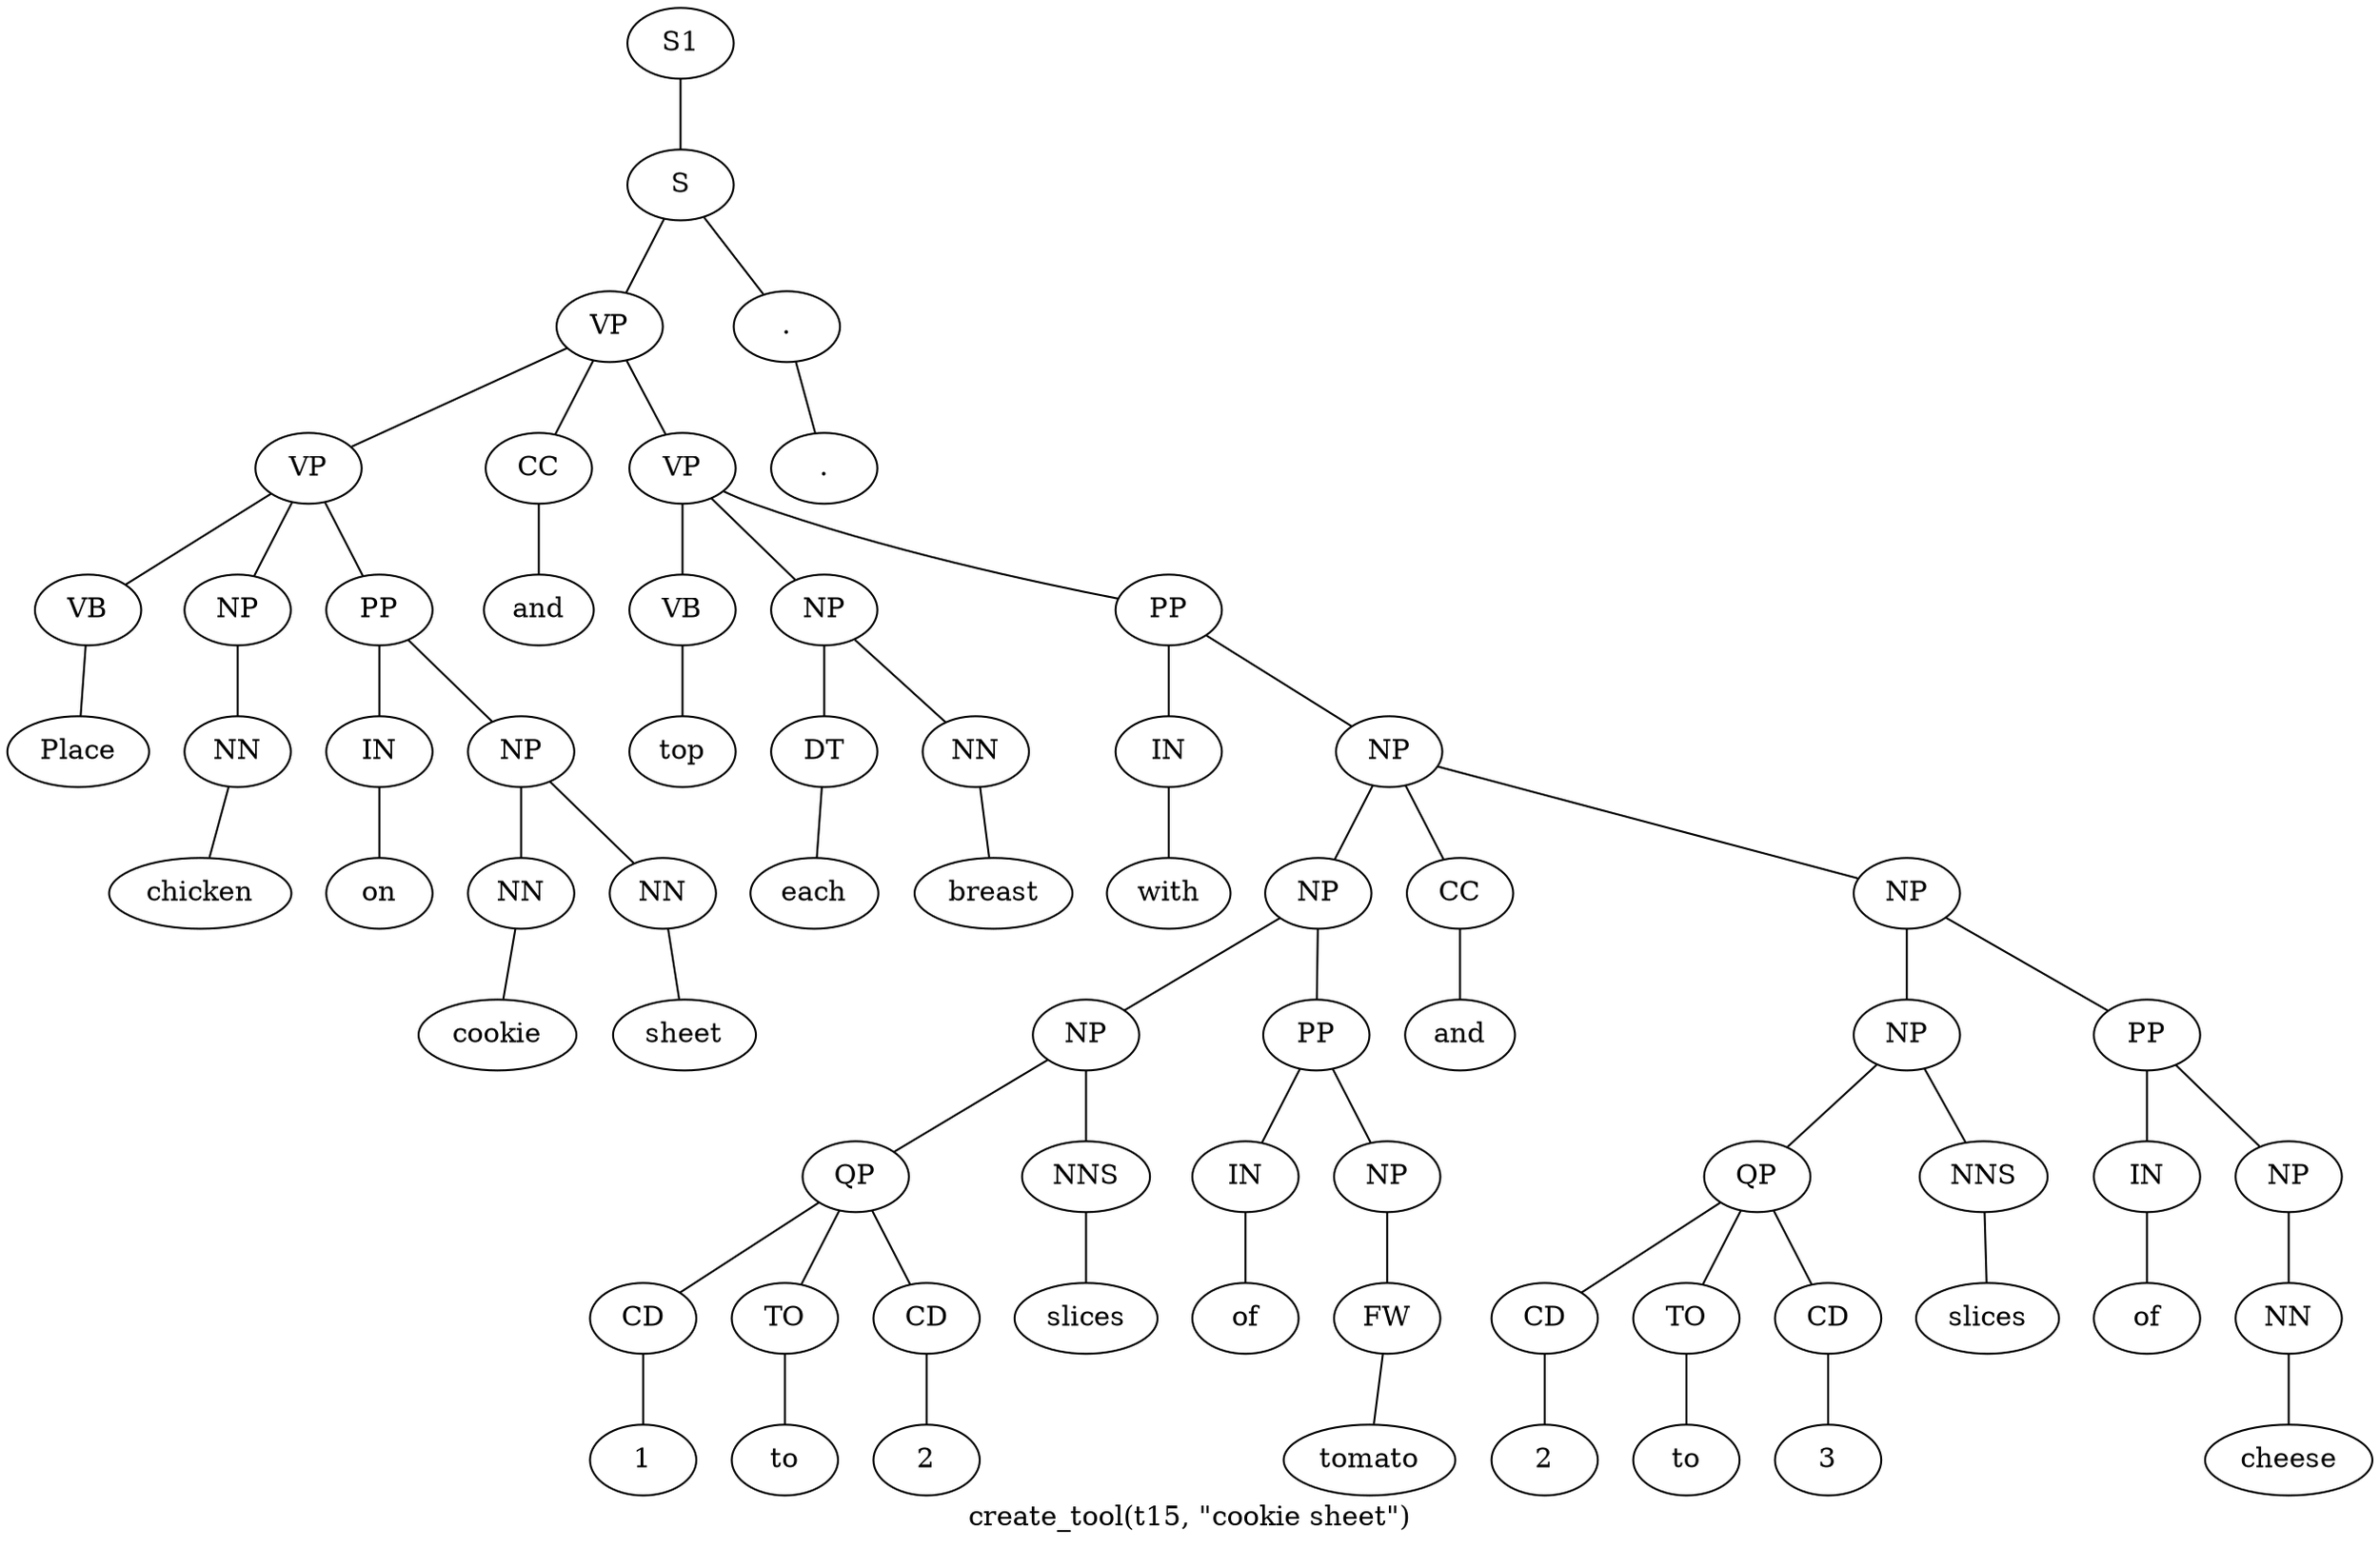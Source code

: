 graph SyntaxGraph {
	label = "create_tool(t15, \"cookie sheet\")";
	Node0 [label="S1"];
	Node1 [label="S"];
	Node2 [label="VP"];
	Node3 [label="VP"];
	Node4 [label="VB"];
	Node5 [label="Place"];
	Node6 [label="NP"];
	Node7 [label="NN"];
	Node8 [label="chicken"];
	Node9 [label="PP"];
	Node10 [label="IN"];
	Node11 [label="on"];
	Node12 [label="NP"];
	Node13 [label="NN"];
	Node14 [label="cookie"];
	Node15 [label="NN"];
	Node16 [label="sheet"];
	Node17 [label="CC"];
	Node18 [label="and"];
	Node19 [label="VP"];
	Node20 [label="VB"];
	Node21 [label="top"];
	Node22 [label="NP"];
	Node23 [label="DT"];
	Node24 [label="each"];
	Node25 [label="NN"];
	Node26 [label="breast"];
	Node27 [label="PP"];
	Node28 [label="IN"];
	Node29 [label="with"];
	Node30 [label="NP"];
	Node31 [label="NP"];
	Node32 [label="NP"];
	Node33 [label="QP"];
	Node34 [label="CD"];
	Node35 [label="1"];
	Node36 [label="TO"];
	Node37 [label="to"];
	Node38 [label="CD"];
	Node39 [label="2"];
	Node40 [label="NNS"];
	Node41 [label="slices"];
	Node42 [label="PP"];
	Node43 [label="IN"];
	Node44 [label="of"];
	Node45 [label="NP"];
	Node46 [label="FW"];
	Node47 [label="tomato"];
	Node48 [label="CC"];
	Node49 [label="and"];
	Node50 [label="NP"];
	Node51 [label="NP"];
	Node52 [label="QP"];
	Node53 [label="CD"];
	Node54 [label="2"];
	Node55 [label="TO"];
	Node56 [label="to"];
	Node57 [label="CD"];
	Node58 [label="3"];
	Node59 [label="NNS"];
	Node60 [label="slices"];
	Node61 [label="PP"];
	Node62 [label="IN"];
	Node63 [label="of"];
	Node64 [label="NP"];
	Node65 [label="NN"];
	Node66 [label="cheese"];
	Node67 [label="."];
	Node68 [label="."];

	Node0 -- Node1;
	Node1 -- Node2;
	Node1 -- Node67;
	Node2 -- Node3;
	Node2 -- Node17;
	Node2 -- Node19;
	Node3 -- Node4;
	Node3 -- Node6;
	Node3 -- Node9;
	Node4 -- Node5;
	Node6 -- Node7;
	Node7 -- Node8;
	Node9 -- Node10;
	Node9 -- Node12;
	Node10 -- Node11;
	Node12 -- Node13;
	Node12 -- Node15;
	Node13 -- Node14;
	Node15 -- Node16;
	Node17 -- Node18;
	Node19 -- Node20;
	Node19 -- Node22;
	Node19 -- Node27;
	Node20 -- Node21;
	Node22 -- Node23;
	Node22 -- Node25;
	Node23 -- Node24;
	Node25 -- Node26;
	Node27 -- Node28;
	Node27 -- Node30;
	Node28 -- Node29;
	Node30 -- Node31;
	Node30 -- Node48;
	Node30 -- Node50;
	Node31 -- Node32;
	Node31 -- Node42;
	Node32 -- Node33;
	Node32 -- Node40;
	Node33 -- Node34;
	Node33 -- Node36;
	Node33 -- Node38;
	Node34 -- Node35;
	Node36 -- Node37;
	Node38 -- Node39;
	Node40 -- Node41;
	Node42 -- Node43;
	Node42 -- Node45;
	Node43 -- Node44;
	Node45 -- Node46;
	Node46 -- Node47;
	Node48 -- Node49;
	Node50 -- Node51;
	Node50 -- Node61;
	Node51 -- Node52;
	Node51 -- Node59;
	Node52 -- Node53;
	Node52 -- Node55;
	Node52 -- Node57;
	Node53 -- Node54;
	Node55 -- Node56;
	Node57 -- Node58;
	Node59 -- Node60;
	Node61 -- Node62;
	Node61 -- Node64;
	Node62 -- Node63;
	Node64 -- Node65;
	Node65 -- Node66;
	Node67 -- Node68;
}